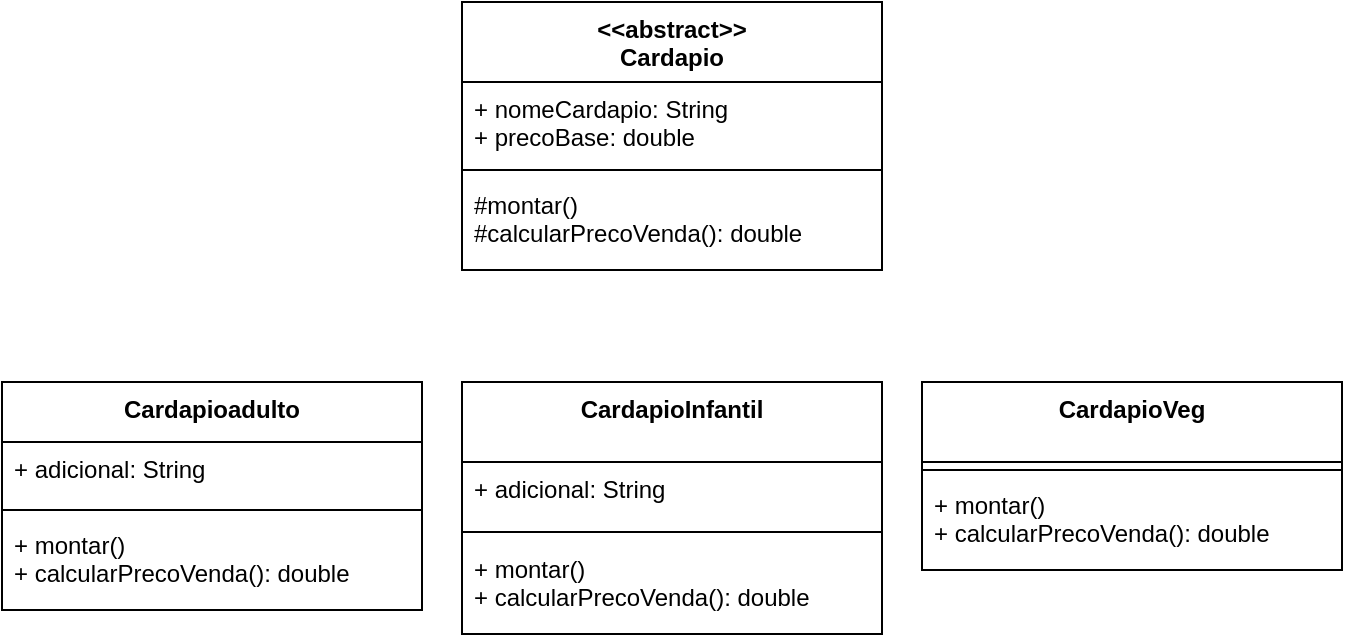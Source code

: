 <mxfile version="15.5.5" type="github">
  <diagram id="ATZofrC0FP9jJyXMx9D0" name="Page-1">
    <mxGraphModel dx="716" dy="426" grid="1" gridSize="10" guides="1" tooltips="1" connect="1" arrows="1" fold="1" page="1" pageScale="1" pageWidth="827" pageHeight="1169" math="0" shadow="0">
      <root>
        <mxCell id="0" />
        <mxCell id="1" parent="0" />
        <mxCell id="OzavvVWusO-42MRsuHtR-1" value="&lt;&lt;abstract&gt;&gt;&#xa;Cardapio" style="swimlane;fontStyle=1;align=center;verticalAlign=top;childLayout=stackLayout;horizontal=1;startSize=40;horizontalStack=0;resizeParent=1;resizeParentMax=0;resizeLast=0;collapsible=1;marginBottom=0;" vertex="1" parent="1">
          <mxGeometry x="300" y="220" width="210" height="134" as="geometry" />
        </mxCell>
        <mxCell id="OzavvVWusO-42MRsuHtR-2" value="+ nomeCardapio: String&#xa;+ precoBase: double" style="text;strokeColor=none;fillColor=none;align=left;verticalAlign=top;spacingLeft=4;spacingRight=4;overflow=hidden;rotatable=0;points=[[0,0.5],[1,0.5]];portConstraint=eastwest;" vertex="1" parent="OzavvVWusO-42MRsuHtR-1">
          <mxGeometry y="40" width="210" height="40" as="geometry" />
        </mxCell>
        <mxCell id="OzavvVWusO-42MRsuHtR-3" value="" style="line;strokeWidth=1;fillColor=none;align=left;verticalAlign=middle;spacingTop=-1;spacingLeft=3;spacingRight=3;rotatable=0;labelPosition=right;points=[];portConstraint=eastwest;" vertex="1" parent="OzavvVWusO-42MRsuHtR-1">
          <mxGeometry y="80" width="210" height="8" as="geometry" />
        </mxCell>
        <mxCell id="OzavvVWusO-42MRsuHtR-4" value="#montar()&#xa;#calcularPrecoVenda(): double" style="text;strokeColor=none;fillColor=none;align=left;verticalAlign=top;spacingLeft=4;spacingRight=4;overflow=hidden;rotatable=0;points=[[0,0.5],[1,0.5]];portConstraint=eastwest;" vertex="1" parent="OzavvVWusO-42MRsuHtR-1">
          <mxGeometry y="88" width="210" height="46" as="geometry" />
        </mxCell>
        <mxCell id="OzavvVWusO-42MRsuHtR-5" value="Cardapioadulto" style="swimlane;fontStyle=1;align=center;verticalAlign=top;childLayout=stackLayout;horizontal=1;startSize=30;horizontalStack=0;resizeParent=1;resizeParentMax=0;resizeLast=0;collapsible=1;marginBottom=0;" vertex="1" parent="1">
          <mxGeometry x="70" y="410" width="210" height="114" as="geometry" />
        </mxCell>
        <mxCell id="OzavvVWusO-42MRsuHtR-21" value="+ adicional: String" style="text;strokeColor=none;fillColor=none;align=left;verticalAlign=top;spacingLeft=4;spacingRight=4;overflow=hidden;rotatable=0;points=[[0,0.5],[1,0.5]];portConstraint=eastwest;" vertex="1" parent="OzavvVWusO-42MRsuHtR-5">
          <mxGeometry y="30" width="210" height="30" as="geometry" />
        </mxCell>
        <mxCell id="OzavvVWusO-42MRsuHtR-7" value="" style="line;strokeWidth=1;fillColor=none;align=left;verticalAlign=middle;spacingTop=-1;spacingLeft=3;spacingRight=3;rotatable=0;labelPosition=right;points=[];portConstraint=eastwest;" vertex="1" parent="OzavvVWusO-42MRsuHtR-5">
          <mxGeometry y="60" width="210" height="8" as="geometry" />
        </mxCell>
        <mxCell id="OzavvVWusO-42MRsuHtR-8" value="+ montar()&#xa;+ calcularPrecoVenda(): double" style="text;strokeColor=none;fillColor=none;align=left;verticalAlign=top;spacingLeft=4;spacingRight=4;overflow=hidden;rotatable=0;points=[[0,0.5],[1,0.5]];portConstraint=eastwest;" vertex="1" parent="OzavvVWusO-42MRsuHtR-5">
          <mxGeometry y="68" width="210" height="46" as="geometry" />
        </mxCell>
        <mxCell id="OzavvVWusO-42MRsuHtR-9" value="CardapioInfantil" style="swimlane;fontStyle=1;align=center;verticalAlign=top;childLayout=stackLayout;horizontal=1;startSize=40;horizontalStack=0;resizeParent=1;resizeParentMax=0;resizeLast=0;collapsible=1;marginBottom=0;" vertex="1" parent="1">
          <mxGeometry x="300" y="410" width="210" height="126" as="geometry" />
        </mxCell>
        <mxCell id="OzavvVWusO-42MRsuHtR-22" value="+ adicional: String" style="text;strokeColor=none;fillColor=none;align=left;verticalAlign=top;spacingLeft=4;spacingRight=4;overflow=hidden;rotatable=0;points=[[0,0.5],[1,0.5]];portConstraint=eastwest;" vertex="1" parent="OzavvVWusO-42MRsuHtR-9">
          <mxGeometry y="40" width="210" height="30" as="geometry" />
        </mxCell>
        <mxCell id="OzavvVWusO-42MRsuHtR-11" value="" style="line;strokeWidth=1;fillColor=none;align=left;verticalAlign=middle;spacingTop=-1;spacingLeft=3;spacingRight=3;rotatable=0;labelPosition=right;points=[];portConstraint=eastwest;" vertex="1" parent="OzavvVWusO-42MRsuHtR-9">
          <mxGeometry y="70" width="210" height="10" as="geometry" />
        </mxCell>
        <mxCell id="OzavvVWusO-42MRsuHtR-12" value="+ montar()&#xa;+ calcularPrecoVenda(): double" style="text;strokeColor=none;fillColor=none;align=left;verticalAlign=top;spacingLeft=4;spacingRight=4;overflow=hidden;rotatable=0;points=[[0,0.5],[1,0.5]];portConstraint=eastwest;" vertex="1" parent="OzavvVWusO-42MRsuHtR-9">
          <mxGeometry y="80" width="210" height="46" as="geometry" />
        </mxCell>
        <mxCell id="OzavvVWusO-42MRsuHtR-13" value="CardapioVeg" style="swimlane;fontStyle=1;align=center;verticalAlign=top;childLayout=stackLayout;horizontal=1;startSize=40;horizontalStack=0;resizeParent=1;resizeParentMax=0;resizeLast=0;collapsible=1;marginBottom=0;" vertex="1" parent="1">
          <mxGeometry x="530" y="410" width="210" height="94" as="geometry" />
        </mxCell>
        <mxCell id="OzavvVWusO-42MRsuHtR-15" value="" style="line;strokeWidth=1;fillColor=none;align=left;verticalAlign=middle;spacingTop=-1;spacingLeft=3;spacingRight=3;rotatable=0;labelPosition=right;points=[];portConstraint=eastwest;" vertex="1" parent="OzavvVWusO-42MRsuHtR-13">
          <mxGeometry y="40" width="210" height="8" as="geometry" />
        </mxCell>
        <mxCell id="OzavvVWusO-42MRsuHtR-16" value="+ montar()&#xa;+ calcularPrecoVenda(): double" style="text;strokeColor=none;fillColor=none;align=left;verticalAlign=top;spacingLeft=4;spacingRight=4;overflow=hidden;rotatable=0;points=[[0,0.5],[1,0.5]];portConstraint=eastwest;" vertex="1" parent="OzavvVWusO-42MRsuHtR-13">
          <mxGeometry y="48" width="210" height="46" as="geometry" />
        </mxCell>
      </root>
    </mxGraphModel>
  </diagram>
</mxfile>
